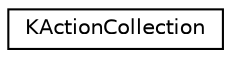 digraph "Graphical Class Hierarchy"
{
  edge [fontname="Helvetica",fontsize="10",labelfontname="Helvetica",labelfontsize="10"];
  node [fontname="Helvetica",fontsize="10",shape=record];
  rankdir="LR";
  Node0 [label="KActionCollection",height=0.2,width=0.4,color="black", fillcolor="white", style="filled",URL="$classKActionCollection.html",tooltip="A container for a set of QAction objects. "];
}
